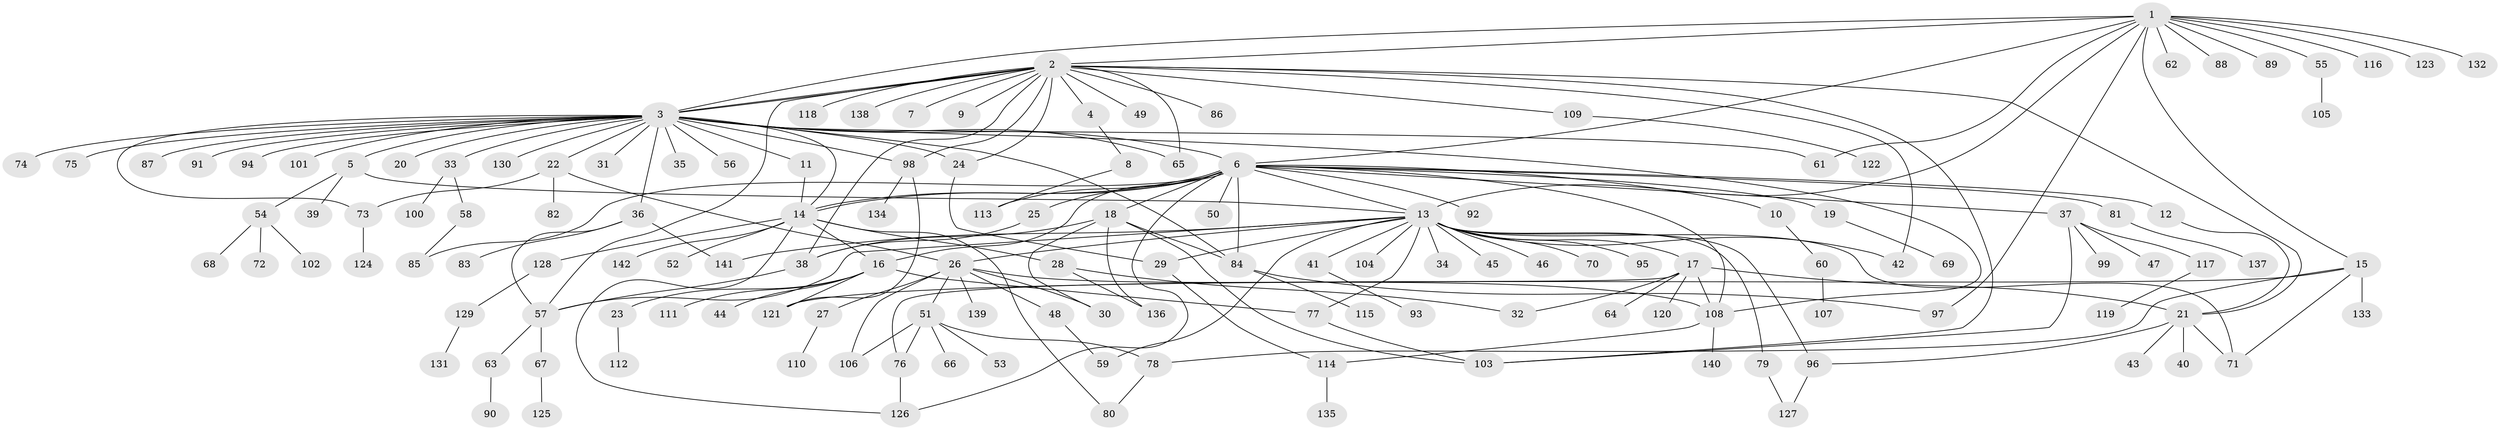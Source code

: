 // Generated by graph-tools (version 1.1) at 2025/49/03/09/25 03:49:56]
// undirected, 142 vertices, 195 edges
graph export_dot {
graph [start="1"]
  node [color=gray90,style=filled];
  1;
  2;
  3;
  4;
  5;
  6;
  7;
  8;
  9;
  10;
  11;
  12;
  13;
  14;
  15;
  16;
  17;
  18;
  19;
  20;
  21;
  22;
  23;
  24;
  25;
  26;
  27;
  28;
  29;
  30;
  31;
  32;
  33;
  34;
  35;
  36;
  37;
  38;
  39;
  40;
  41;
  42;
  43;
  44;
  45;
  46;
  47;
  48;
  49;
  50;
  51;
  52;
  53;
  54;
  55;
  56;
  57;
  58;
  59;
  60;
  61;
  62;
  63;
  64;
  65;
  66;
  67;
  68;
  69;
  70;
  71;
  72;
  73;
  74;
  75;
  76;
  77;
  78;
  79;
  80;
  81;
  82;
  83;
  84;
  85;
  86;
  87;
  88;
  89;
  90;
  91;
  92;
  93;
  94;
  95;
  96;
  97;
  98;
  99;
  100;
  101;
  102;
  103;
  104;
  105;
  106;
  107;
  108;
  109;
  110;
  111;
  112;
  113;
  114;
  115;
  116;
  117;
  118;
  119;
  120;
  121;
  122;
  123;
  124;
  125;
  126;
  127;
  128;
  129;
  130;
  131;
  132;
  133;
  134;
  135;
  136;
  137;
  138;
  139;
  140;
  141;
  142;
  1 -- 2;
  1 -- 3;
  1 -- 6;
  1 -- 13;
  1 -- 15;
  1 -- 55;
  1 -- 61;
  1 -- 62;
  1 -- 88;
  1 -- 89;
  1 -- 97;
  1 -- 116;
  1 -- 123;
  1 -- 132;
  2 -- 3;
  2 -- 3;
  2 -- 4;
  2 -- 7;
  2 -- 9;
  2 -- 21;
  2 -- 24;
  2 -- 38;
  2 -- 42;
  2 -- 49;
  2 -- 57;
  2 -- 65;
  2 -- 86;
  2 -- 98;
  2 -- 103;
  2 -- 109;
  2 -- 118;
  2 -- 138;
  3 -- 5;
  3 -- 6;
  3 -- 11;
  3 -- 14;
  3 -- 20;
  3 -- 22;
  3 -- 24;
  3 -- 31;
  3 -- 33;
  3 -- 35;
  3 -- 36;
  3 -- 56;
  3 -- 61;
  3 -- 65;
  3 -- 73;
  3 -- 74;
  3 -- 75;
  3 -- 84;
  3 -- 87;
  3 -- 91;
  3 -- 94;
  3 -- 98;
  3 -- 101;
  3 -- 108;
  3 -- 130;
  4 -- 8;
  5 -- 13;
  5 -- 39;
  5 -- 54;
  6 -- 10;
  6 -- 12;
  6 -- 13;
  6 -- 14;
  6 -- 14;
  6 -- 16;
  6 -- 18;
  6 -- 19;
  6 -- 25;
  6 -- 37;
  6 -- 50;
  6 -- 81;
  6 -- 84;
  6 -- 85;
  6 -- 92;
  6 -- 108;
  6 -- 113;
  6 -- 126;
  8 -- 113;
  10 -- 60;
  11 -- 14;
  12 -- 21;
  13 -- 17;
  13 -- 26;
  13 -- 29;
  13 -- 34;
  13 -- 41;
  13 -- 42;
  13 -- 45;
  13 -- 46;
  13 -- 57;
  13 -- 59;
  13 -- 70;
  13 -- 71;
  13 -- 77;
  13 -- 79;
  13 -- 95;
  13 -- 96;
  13 -- 104;
  13 -- 141;
  14 -- 16;
  14 -- 28;
  14 -- 52;
  14 -- 80;
  14 -- 126;
  14 -- 128;
  14 -- 142;
  15 -- 71;
  15 -- 78;
  15 -- 121;
  15 -- 133;
  16 -- 23;
  16 -- 44;
  16 -- 77;
  16 -- 111;
  16 -- 121;
  17 -- 21;
  17 -- 32;
  17 -- 64;
  17 -- 76;
  17 -- 108;
  17 -- 120;
  18 -- 30;
  18 -- 38;
  18 -- 84;
  18 -- 103;
  18 -- 136;
  19 -- 69;
  21 -- 40;
  21 -- 43;
  21 -- 71;
  21 -- 96;
  22 -- 26;
  22 -- 73;
  22 -- 82;
  23 -- 112;
  24 -- 29;
  25 -- 38;
  26 -- 27;
  26 -- 30;
  26 -- 48;
  26 -- 51;
  26 -- 106;
  26 -- 108;
  26 -- 139;
  27 -- 110;
  28 -- 32;
  28 -- 136;
  29 -- 114;
  33 -- 58;
  33 -- 100;
  36 -- 57;
  36 -- 83;
  36 -- 141;
  37 -- 47;
  37 -- 99;
  37 -- 103;
  37 -- 117;
  38 -- 57;
  41 -- 93;
  48 -- 59;
  51 -- 53;
  51 -- 66;
  51 -- 76;
  51 -- 78;
  51 -- 106;
  54 -- 68;
  54 -- 72;
  54 -- 102;
  55 -- 105;
  57 -- 63;
  57 -- 67;
  58 -- 85;
  60 -- 107;
  63 -- 90;
  67 -- 125;
  73 -- 124;
  76 -- 126;
  77 -- 103;
  78 -- 80;
  79 -- 127;
  81 -- 137;
  84 -- 97;
  84 -- 115;
  96 -- 127;
  98 -- 121;
  98 -- 134;
  108 -- 114;
  108 -- 140;
  109 -- 122;
  114 -- 135;
  117 -- 119;
  128 -- 129;
  129 -- 131;
}
